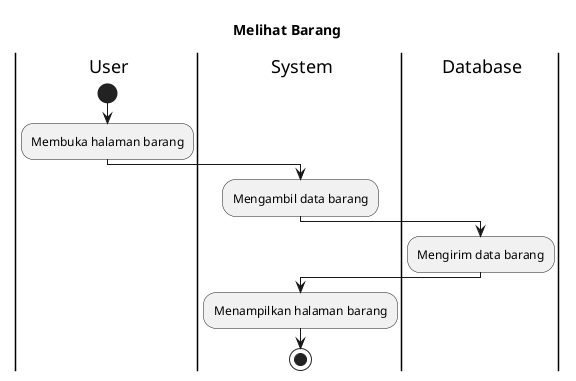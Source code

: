 @startuml
title Melihat Barang
|U| User
|S| System
|D| Database
|U|
start
:Membuka halaman barang;
|S|
:Mengambil data barang;
|D|
:Mengirim data barang;
|S|
:Menampilkan halaman barang;
stop
@enduml
